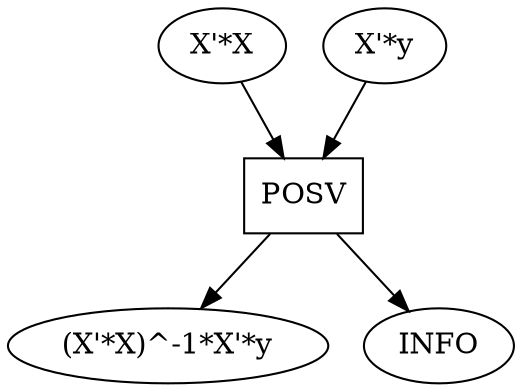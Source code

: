 digraph{
	rankdir=TD
	"[X'*X, X'*y] -> POSV -> [(X'*X)^-1*X'*y, INFO]" [shape=box, label=POSV]

	"X'*X" -> "[X'*X, X'*y] -> POSV -> [(X'*X)^-1*X'*y, INFO]"
	"X'*y" -> "[X'*X, X'*y] -> POSV -> [(X'*X)^-1*X'*y, INFO]"
	"[X'*X, X'*y] -> POSV -> [(X'*X)^-1*X'*y, INFO]" -> "(X'*X)^-1*X'*y"
	"[X'*X, X'*y] -> POSV -> [(X'*X)^-1*X'*y, INFO]" -> "INFO"
}